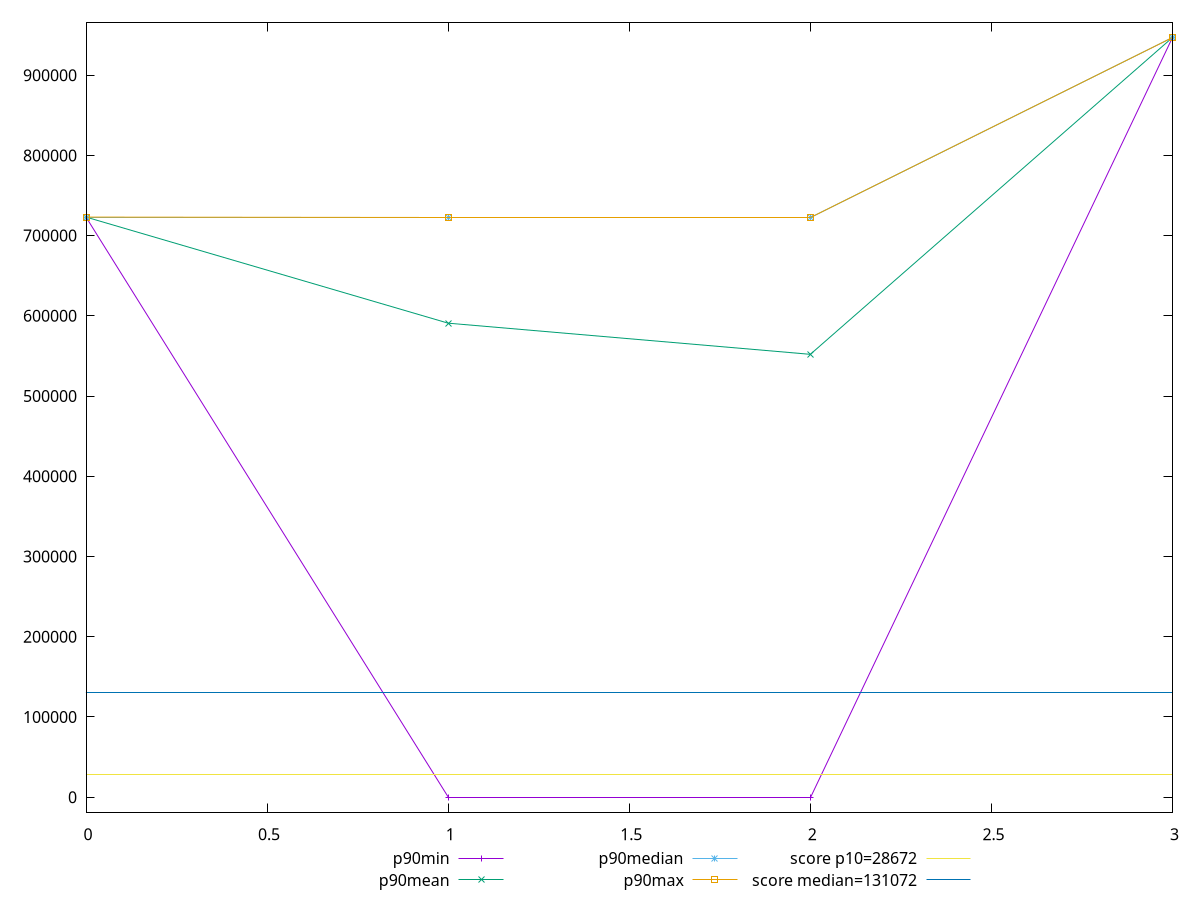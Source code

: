 reset

$p90Min <<EOF
0 723095.6525055555
1 0
2 0
3 946986.2980750002
EOF

$p90Mean <<EOF
0 723098.8942076823
1 590843.1182455677
2 552013.1886161293
3 946988.446160106
EOF

$p90Median <<EOF
0 723099.6525055555
1 723101.0076833334
2 723101.0076833332
3 946987.8980750002
EOF

$p90Max <<EOF
0 723100.3325055556
1 723104.2076833333
2 723103.2876833335
3 946990.2980750002
EOF

set key outside below
set xrange [0:3]
set yrange [-18939.805961500006:965930.1040365002]
set trange [-18939.805961500006:965930.1040365002]
set terminal svg size 640, 560 enhanced background rgb 'white'
set output "report/report_00029_2021-02-24T13-36-40.390Z/uses-long-cache-ttl/progression/value.svg"

plot $p90Min title "p90min" with linespoints, \
     $p90Mean title "p90mean" with linespoints, \
     $p90Median title "p90median" with linespoints, \
     $p90Max title "p90max" with linespoints, \
     28672 title "score p10=28672", \
     131072 title "score median=131072"

reset
